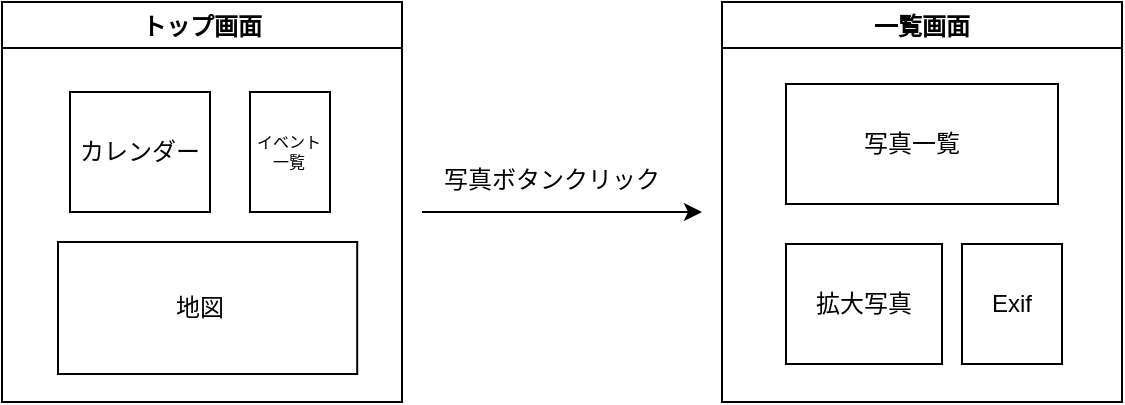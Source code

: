 <mxfile>
    <diagram id="BDCDCk2enYCjX4lIwwZg" name="ページ1">
        <mxGraphModel dx="723" dy="502" grid="1" gridSize="10" guides="1" tooltips="1" connect="1" arrows="1" fold="1" page="1" pageScale="1" pageWidth="827" pageHeight="1169" math="0" shadow="0">
            <root>
                <mxCell id="0"/>
                <mxCell id="1" parent="0"/>
                <mxCell id="2" value="トップ画面" style="swimlane;" vertex="1" parent="1">
                    <mxGeometry x="120" y="385" width="200" height="200" as="geometry"/>
                </mxCell>
                <mxCell id="4" value="" style="rounded=0;whiteSpace=wrap;html=1;" vertex="1" parent="2">
                    <mxGeometry x="34" y="45" width="70" height="60" as="geometry"/>
                </mxCell>
                <mxCell id="5" value="" style="rounded=0;whiteSpace=wrap;html=1;" vertex="1" parent="2">
                    <mxGeometry x="124" y="45" width="40" height="60" as="geometry"/>
                </mxCell>
                <mxCell id="6" value="" style="rounded=0;whiteSpace=wrap;html=1;" vertex="1" parent="2">
                    <mxGeometry x="28" y="120" width="149.6" height="66" as="geometry"/>
                </mxCell>
                <UserObject label="地図" placeholders="1" name="Variable" id="14">
                    <mxCell style="text;html=1;strokeColor=none;fillColor=none;align=center;verticalAlign=middle;whiteSpace=wrap;overflow=hidden;" vertex="1" parent="2">
                        <mxGeometry x="74" y="138" width="50" height="30" as="geometry"/>
                    </mxCell>
                </UserObject>
                <UserObject label="カレンダー" placeholders="1" name="Variable" id="15">
                    <mxCell style="text;html=1;strokeColor=none;fillColor=none;align=center;verticalAlign=middle;whiteSpace=wrap;overflow=hidden;" vertex="1" parent="2">
                        <mxGeometry x="24" y="60" width="90" height="30" as="geometry"/>
                    </mxCell>
                </UserObject>
                <UserObject label="イベント&lt;br style=&quot;font-size: 8px;&quot;&gt;一覧" placeholders="1" name="Variable" id="24">
                    <mxCell style="text;html=1;strokeColor=none;fillColor=none;align=center;verticalAlign=middle;whiteSpace=wrap;overflow=hidden;fontSize=8;" vertex="1" parent="2">
                        <mxGeometry x="118" y="60" width="51" height="30" as="geometry"/>
                    </mxCell>
                </UserObject>
                <mxCell id="3" value="一覧画面" style="swimlane;" vertex="1" parent="1">
                    <mxGeometry x="480" y="385" width="200" height="200" as="geometry"/>
                </mxCell>
                <mxCell id="7" value="" style="rounded=0;whiteSpace=wrap;html=1;" vertex="1" parent="3">
                    <mxGeometry x="32" y="41" width="136" height="60" as="geometry"/>
                </mxCell>
                <mxCell id="8" value="拡大写真" style="rounded=0;whiteSpace=wrap;html=1;" vertex="1" parent="3">
                    <mxGeometry x="32" y="121" width="78" height="60" as="geometry"/>
                </mxCell>
                <UserObject label="写真一覧" placeholders="1" name="Variable" id="16">
                    <mxCell style="text;html=1;strokeColor=none;fillColor=none;align=center;verticalAlign=middle;whiteSpace=wrap;overflow=hidden;" vertex="1" parent="3">
                        <mxGeometry x="70" y="56" width="50" height="30" as="geometry"/>
                    </mxCell>
                </UserObject>
                <mxCell id="22" value="Exif" style="rounded=0;whiteSpace=wrap;html=1;" vertex="1" parent="3">
                    <mxGeometry x="120" y="121" width="50" height="60" as="geometry"/>
                </mxCell>
                <mxCell id="9" value="" style="endArrow=classic;html=1;" edge="1" parent="1">
                    <mxGeometry width="50" height="50" relative="1" as="geometry">
                        <mxPoint x="330" y="490" as="sourcePoint"/>
                        <mxPoint x="470" y="490" as="targetPoint"/>
                    </mxGeometry>
                </mxCell>
                <UserObject label="写真ボタンクリック" placeholders="1" name="Variable" id="11">
                    <mxCell style="text;html=1;strokeColor=none;fillColor=none;align=center;verticalAlign=middle;whiteSpace=wrap;overflow=hidden;" vertex="1" parent="1">
                        <mxGeometry x="315" y="454" width="160" height="40" as="geometry"/>
                    </mxCell>
                </UserObject>
            </root>
        </mxGraphModel>
    </diagram>
</mxfile>